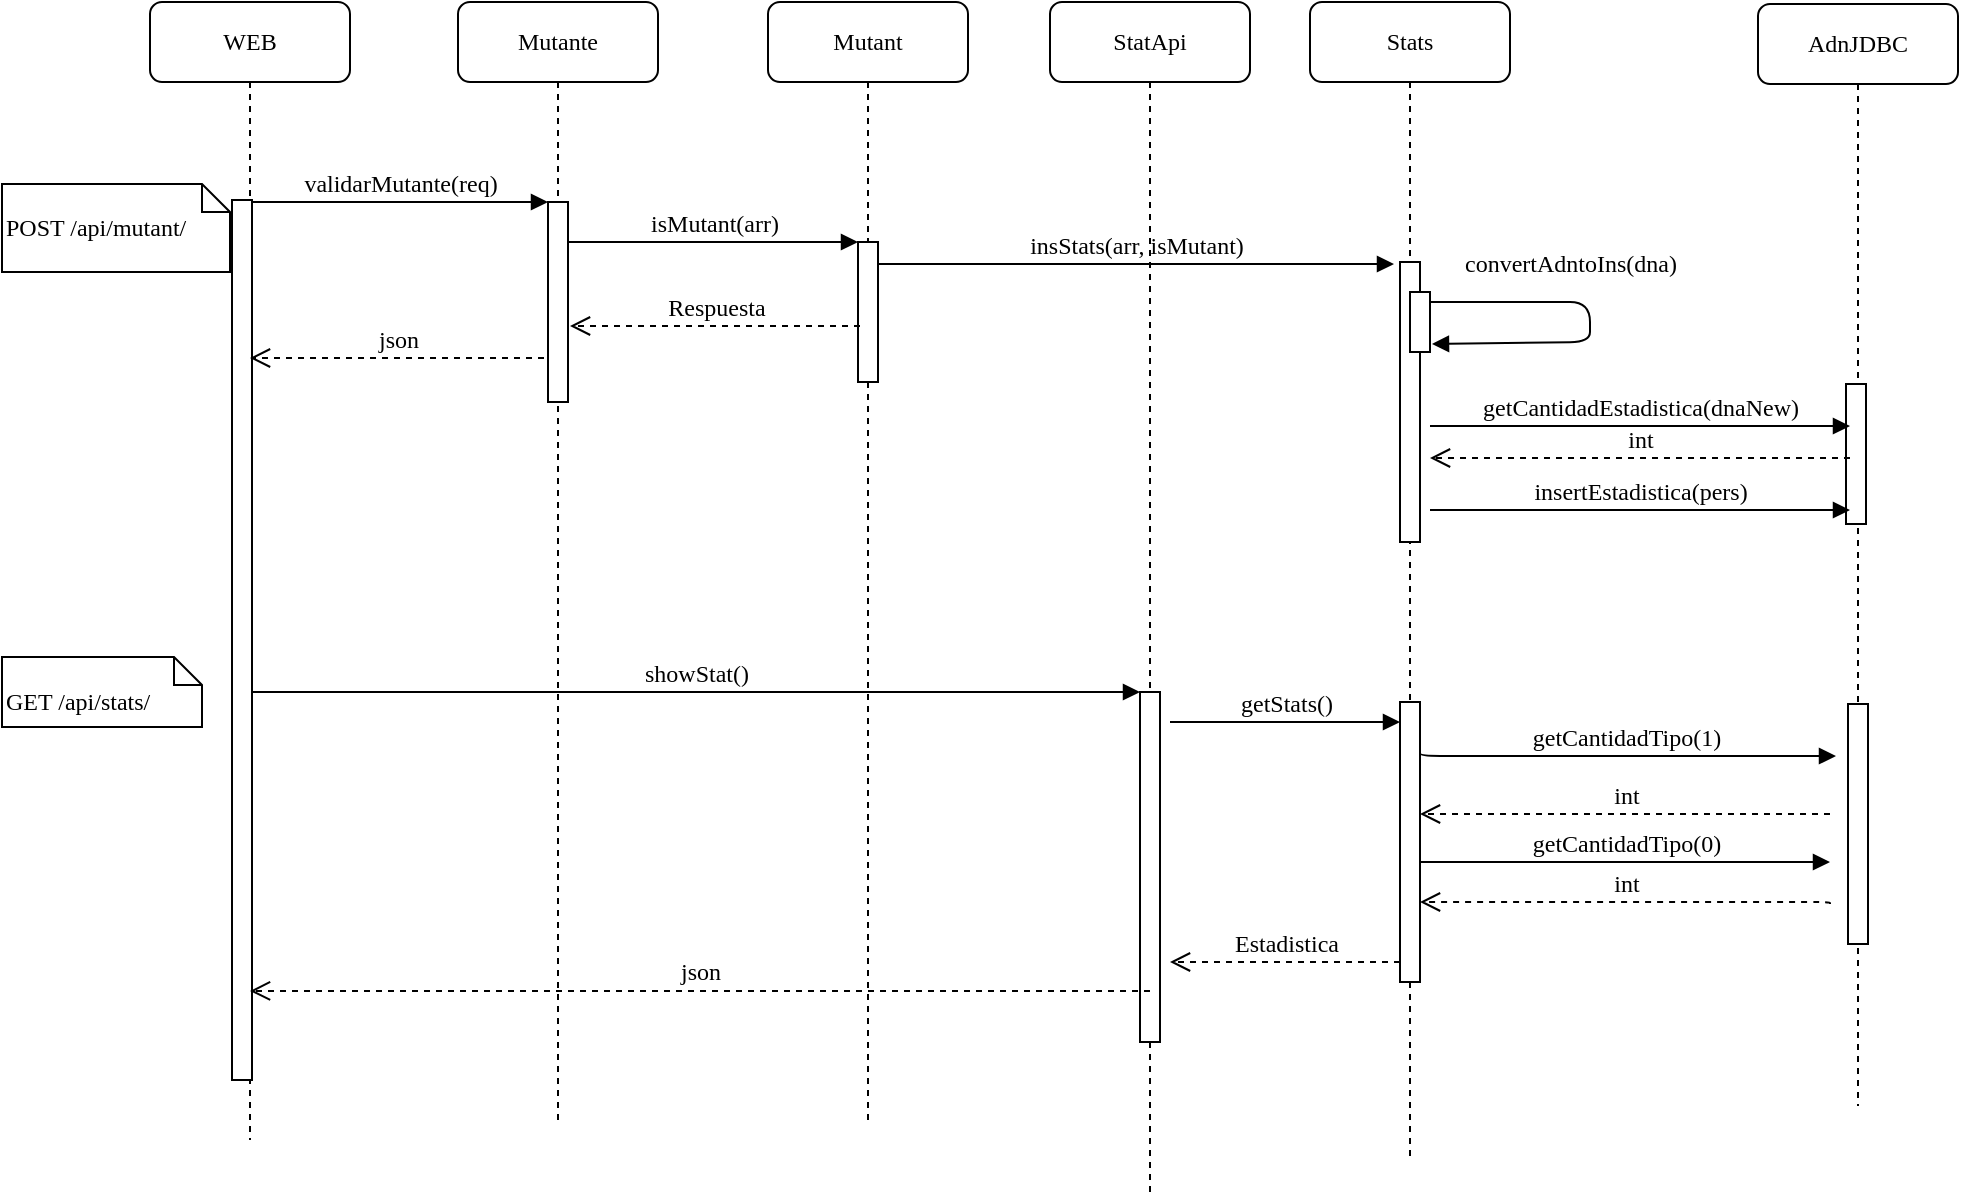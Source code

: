 <mxfile version="11.2.8" type="device" pages="1"><diagram name="Page-1" id="13e1069c-82ec-6db2-03f1-153e76fe0fe0"><mxGraphModel dx="1632" dy="589" grid="1" gridSize="10" guides="1" tooltips="1" connect="1" arrows="1" fold="1" page="1" pageScale="1" pageWidth="1100" pageHeight="850" background="#ffffff" math="0" shadow="0"><root><mxCell id="0"/><mxCell id="1" parent="0"/><mxCell id="7baba1c4bc27f4b0-2" value="Mutante" style="shape=umlLifeline;perimeter=lifelinePerimeter;whiteSpace=wrap;html=1;container=1;collapsible=0;recursiveResize=0;outlineConnect=0;rounded=1;shadow=0;comic=0;labelBackgroundColor=none;strokeColor=#000000;strokeWidth=1;fillColor=#FFFFFF;fontFamily=Verdana;fontSize=12;fontColor=#000000;align=center;" parent="1" vertex="1"><mxGeometry x="254" y="100" width="100" height="560" as="geometry"/></mxCell><mxCell id="7baba1c4bc27f4b0-10" value="" style="html=1;points=[];perimeter=orthogonalPerimeter;rounded=0;shadow=0;comic=0;labelBackgroundColor=none;strokeColor=#000000;strokeWidth=1;fillColor=#FFFFFF;fontFamily=Verdana;fontSize=12;fontColor=#000000;align=center;" parent="7baba1c4bc27f4b0-2" vertex="1"><mxGeometry x="45" y="100" width="10" height="100" as="geometry"/></mxCell><mxCell id="7baba1c4bc27f4b0-3" value="Mutant" style="shape=umlLifeline;perimeter=lifelinePerimeter;whiteSpace=wrap;html=1;container=1;collapsible=0;recursiveResize=0;outlineConnect=0;rounded=1;shadow=0;comic=0;labelBackgroundColor=none;strokeColor=#000000;strokeWidth=1;fillColor=#FFFFFF;fontFamily=Verdana;fontSize=12;fontColor=#000000;align=center;" parent="1" vertex="1"><mxGeometry x="409" y="100" width="100" height="560" as="geometry"/></mxCell><mxCell id="7baba1c4bc27f4b0-13" value="" style="html=1;points=[];perimeter=orthogonalPerimeter;rounded=0;shadow=0;comic=0;labelBackgroundColor=none;strokeColor=#000000;strokeWidth=1;fillColor=#FFFFFF;fontFamily=Verdana;fontSize=12;fontColor=#000000;align=center;" parent="7baba1c4bc27f4b0-3" vertex="1"><mxGeometry x="45" y="120" width="10" height="70" as="geometry"/></mxCell><mxCell id="7baba1c4bc27f4b0-4" value="StatApi" style="shape=umlLifeline;perimeter=lifelinePerimeter;whiteSpace=wrap;html=1;container=1;collapsible=0;recursiveResize=0;outlineConnect=0;rounded=1;shadow=0;comic=0;labelBackgroundColor=none;strokeColor=#000000;strokeWidth=1;fillColor=#FFFFFF;fontFamily=Verdana;fontSize=12;fontColor=#000000;align=center;" parent="1" vertex="1"><mxGeometry x="550" y="100" width="100" height="596" as="geometry"/></mxCell><mxCell id="7baba1c4bc27f4b0-22" value="" style="html=1;points=[];perimeter=orthogonalPerimeter;rounded=0;shadow=0;comic=0;labelBackgroundColor=none;strokeColor=#000000;strokeWidth=1;fillColor=#FFFFFF;fontFamily=Verdana;fontSize=12;fontColor=#000000;align=center;" parent="7baba1c4bc27f4b0-4" vertex="1"><mxGeometry x="45" y="345" width="10" height="175" as="geometry"/></mxCell><mxCell id="7baba1c4bc27f4b0-5" value="Stats" style="shape=umlLifeline;perimeter=lifelinePerimeter;whiteSpace=wrap;html=1;container=1;collapsible=0;recursiveResize=0;outlineConnect=0;rounded=1;shadow=0;comic=0;labelBackgroundColor=none;strokeColor=#000000;strokeWidth=1;fillColor=#FFFFFF;fontFamily=Verdana;fontSize=12;fontColor=#000000;align=center;" parent="1" vertex="1"><mxGeometry x="680" y="100" width="100" height="580" as="geometry"/></mxCell><mxCell id="7baba1c4bc27f4b0-37" value="" style="html=1;points=[];perimeter=orthogonalPerimeter;rounded=0;shadow=0;comic=0;labelBackgroundColor=none;strokeColor=#000000;strokeWidth=1;fillColor=#FFFFFF;fontFamily=Verdana;fontSize=12;fontColor=#000000;align=center;" parent="7baba1c4bc27f4b0-5" vertex="1"><mxGeometry x="45" y="350" width="10" height="140" as="geometry"/></mxCell><mxCell id="3C1lvmpE6AxyLVdhRp6n-18" value="" style="html=1;points=[];perimeter=orthogonalPerimeter;rounded=0;shadow=0;comic=0;labelBackgroundColor=none;strokeColor=#000000;strokeWidth=1;fillColor=#FFFFFF;fontFamily=Verdana;fontSize=12;fontColor=#000000;align=center;" vertex="1" parent="7baba1c4bc27f4b0-5"><mxGeometry x="45" y="130" width="10" height="140" as="geometry"/></mxCell><mxCell id="3C1lvmpE6AxyLVdhRp6n-22" value="" style="html=1;points=[];perimeter=orthogonalPerimeter;rounded=0;shadow=0;comic=0;labelBackgroundColor=none;strokeColor=#000000;strokeWidth=1;fillColor=#FFFFFF;fontFamily=Verdana;fontSize=12;fontColor=#000000;align=center;" vertex="1" parent="7baba1c4bc27f4b0-5"><mxGeometry x="50" y="145" width="10" height="30" as="geometry"/></mxCell><mxCell id="3C1lvmpE6AxyLVdhRp6n-23" value="convertAdntoIns(dna)" style="html=1;verticalAlign=bottom;endArrow=block;labelBackgroundColor=none;fontFamily=Verdana;fontSize=12;edgeStyle=elbowEdgeStyle;elbow=vertical;entryX=1.1;entryY=0.867;entryDx=0;entryDy=0;entryPerimeter=0;" edge="1" parent="7baba1c4bc27f4b0-5" source="3C1lvmpE6AxyLVdhRp6n-22" target="3C1lvmpE6AxyLVdhRp6n-22"><mxGeometry x="-0.218" y="10" relative="1" as="geometry"><mxPoint x="-206" y="140" as="sourcePoint"/><mxPoint x="120" y="140" as="targetPoint"/><Array as="points"><mxPoint x="140" y="160"/></Array><mxPoint as="offset"/></mxGeometry></mxCell><mxCell id="7baba1c4bc27f4b0-6" value="AdnJDBC" style="shape=umlLifeline;perimeter=lifelinePerimeter;whiteSpace=wrap;html=1;container=1;collapsible=0;recursiveResize=0;outlineConnect=0;rounded=1;shadow=0;comic=0;labelBackgroundColor=none;strokeColor=#000000;strokeWidth=1;fillColor=#FFFFFF;fontFamily=Verdana;fontSize=12;fontColor=#000000;align=center;" parent="1" vertex="1"><mxGeometry x="904" y="101" width="100" height="551" as="geometry"/></mxCell><mxCell id="7baba1c4bc27f4b0-25" value="" style="html=1;points=[];perimeter=orthogonalPerimeter;rounded=0;shadow=0;comic=0;labelBackgroundColor=none;strokeColor=#000000;strokeWidth=1;fillColor=#FFFFFF;fontFamily=Verdana;fontSize=12;fontColor=#000000;align=center;" parent="7baba1c4bc27f4b0-6" vertex="1"><mxGeometry x="44" y="190" width="10" height="70" as="geometry"/></mxCell><mxCell id="3C1lvmpE6AxyLVdhRp6n-28" value="" style="html=1;points=[];perimeter=orthogonalPerimeter;rounded=0;shadow=0;comic=0;labelBackgroundColor=none;strokeColor=#000000;strokeWidth=1;fillColor=#FFFFFF;fontFamily=Verdana;fontSize=12;fontColor=#000000;align=center;" vertex="1" parent="7baba1c4bc27f4b0-6"><mxGeometry x="45" y="350" width="10" height="120" as="geometry"/></mxCell><mxCell id="7baba1c4bc27f4b0-8" value="WEB" style="shape=umlLifeline;perimeter=lifelinePerimeter;whiteSpace=wrap;html=1;container=1;collapsible=0;recursiveResize=0;outlineConnect=0;rounded=1;shadow=0;comic=0;labelBackgroundColor=none;strokeColor=#000000;strokeWidth=1;fillColor=#FFFFFF;fontFamily=Verdana;fontSize=12;fontColor=#000000;align=center;" parent="1" vertex="1"><mxGeometry x="100" y="100" width="100" height="569" as="geometry"/></mxCell><mxCell id="7baba1c4bc27f4b0-9" value="" style="html=1;points=[];perimeter=orthogonalPerimeter;rounded=0;shadow=0;comic=0;labelBackgroundColor=none;strokeColor=#000000;strokeWidth=1;fillColor=#FFFFFF;fontFamily=Verdana;fontSize=12;fontColor=#000000;align=center;" parent="7baba1c4bc27f4b0-8" vertex="1"><mxGeometry x="41" y="99" width="10" height="440" as="geometry"/></mxCell><mxCell id="7baba1c4bc27f4b0-23" value="showStat()" style="html=1;verticalAlign=bottom;endArrow=block;entryX=0;entryY=0;labelBackgroundColor=none;fontFamily=Verdana;fontSize=12;" parent="1" source="7baba1c4bc27f4b0-9" target="7baba1c4bc27f4b0-22" edge="1"><mxGeometry relative="1" as="geometry"><mxPoint x="510" y="420" as="sourcePoint"/></mxGeometry></mxCell><mxCell id="7baba1c4bc27f4b0-11" value="validarMutante(req)" style="html=1;verticalAlign=bottom;endArrow=block;entryX=0;entryY=0;labelBackgroundColor=none;fontFamily=Verdana;fontSize=12;edgeStyle=elbowEdgeStyle;elbow=vertical;" parent="1" source="7baba1c4bc27f4b0-9" target="7baba1c4bc27f4b0-10" edge="1"><mxGeometry relative="1" as="geometry"><mxPoint x="220" y="190" as="sourcePoint"/></mxGeometry></mxCell><mxCell id="7baba1c4bc27f4b0-14" value="isMutant(arr)" style="html=1;verticalAlign=bottom;endArrow=block;entryX=0;entryY=0;labelBackgroundColor=none;fontFamily=Verdana;fontSize=12;edgeStyle=elbowEdgeStyle;elbow=vertical;" parent="1" source="7baba1c4bc27f4b0-10" target="7baba1c4bc27f4b0-13" edge="1"><mxGeometry relative="1" as="geometry"><mxPoint x="370" y="200" as="sourcePoint"/></mxGeometry></mxCell><mxCell id="7baba1c4bc27f4b0-40" value="&lt;br&gt;POST /api/mutant/" style="shape=note;whiteSpace=wrap;html=1;size=14;verticalAlign=top;align=left;spacingTop=-6;rounded=0;shadow=0;comic=0;labelBackgroundColor=none;strokeColor=#000000;strokeWidth=1;fillColor=#FFFFFF;fontFamily=Verdana;fontSize=12;fontColor=#000000;" parent="1" vertex="1"><mxGeometry x="26" y="191" width="114" height="44" as="geometry"/></mxCell><mxCell id="7baba1c4bc27f4b0-41" value="&lt;br&gt;GET /api/stats/" style="shape=note;whiteSpace=wrap;html=1;size=14;verticalAlign=top;align=left;spacingTop=-6;rounded=0;shadow=0;comic=0;labelBackgroundColor=none;strokeColor=#000000;strokeWidth=1;fillColor=#FFFFFF;fontFamily=Verdana;fontSize=12;fontColor=#000000;" parent="1" vertex="1"><mxGeometry x="26" y="427.5" width="100" height="35" as="geometry"/></mxCell><mxCell id="3C1lvmpE6AxyLVdhRp6n-4" value="Respuesta" style="html=1;verticalAlign=bottom;endArrow=open;dashed=1;endSize=8;labelBackgroundColor=none;fontFamily=Verdana;fontSize=12;edgeStyle=elbowEdgeStyle;elbow=horizontal;exitX=0.1;exitY=0.085;exitDx=0;exitDy=0;exitPerimeter=0;" edge="1" parent="1"><mxGeometry relative="1" as="geometry"><mxPoint x="310" y="262" as="targetPoint"/><Array as="points"><mxPoint x="400" y="261.5"/></Array><mxPoint x="455" y="262" as="sourcePoint"/></mxGeometry></mxCell><mxCell id="3C1lvmpE6AxyLVdhRp6n-6" value="json" style="html=1;verticalAlign=bottom;endArrow=open;dashed=1;endSize=8;labelBackgroundColor=none;fontFamily=Verdana;fontSize=12;edgeStyle=elbowEdgeStyle;elbow=horizontal;entryX=0.9;entryY=0.109;entryDx=0;entryDy=0;entryPerimeter=0;" edge="1" parent="1"><mxGeometry relative="1" as="geometry"><mxPoint x="150" y="278" as="targetPoint"/><Array as="points"/><mxPoint x="297" y="278" as="sourcePoint"/></mxGeometry></mxCell><mxCell id="3C1lvmpE6AxyLVdhRp6n-10" value="getStats()" style="html=1;verticalAlign=bottom;endArrow=block;labelBackgroundColor=none;fontFamily=Verdana;fontSize=12;edgeStyle=elbowEdgeStyle;elbow=vertical;" edge="1" parent="1" target="7baba1c4bc27f4b0-37"><mxGeometry relative="1" as="geometry"><mxPoint x="610" y="460" as="sourcePoint"/><mxPoint x="710" y="350" as="targetPoint"/><Array as="points"><mxPoint x="670" y="460"/></Array></mxGeometry></mxCell><mxCell id="3C1lvmpE6AxyLVdhRp6n-11" value="getCantidadTipo(1)" style="html=1;verticalAlign=bottom;endArrow=block;labelBackgroundColor=none;fontFamily=Verdana;fontSize=12;edgeStyle=elbowEdgeStyle;elbow=vertical;exitX=1;exitY=0.174;exitDx=0;exitDy=0;exitPerimeter=0;" edge="1" parent="1" source="7baba1c4bc27f4b0-37"><mxGeometry relative="1" as="geometry"><mxPoint x="770" y="362" as="sourcePoint"/><mxPoint x="943" y="477" as="targetPoint"/><Array as="points"><mxPoint x="770" y="477"/><mxPoint x="790" y="460"/><mxPoint x="800" y="510"/></Array></mxGeometry></mxCell><mxCell id="3C1lvmpE6AxyLVdhRp6n-12" value="int" style="html=1;verticalAlign=bottom;endArrow=open;dashed=1;endSize=8;labelBackgroundColor=none;fontFamily=Verdana;fontSize=12;edgeStyle=elbowEdgeStyle;elbow=vertical;" edge="1" parent="1" target="7baba1c4bc27f4b0-37"><mxGeometry relative="1" as="geometry"><mxPoint x="754" y="514" as="targetPoint"/><Array as="points"/><mxPoint x="940" y="506" as="sourcePoint"/></mxGeometry></mxCell><mxCell id="3C1lvmpE6AxyLVdhRp6n-13" value="getCantidadTipo(0)" style="html=1;verticalAlign=bottom;endArrow=block;labelBackgroundColor=none;fontFamily=Verdana;fontSize=12;edgeStyle=elbowEdgeStyle;elbow=vertical;" edge="1" parent="1"><mxGeometry relative="1" as="geometry"><mxPoint x="735" y="530" as="sourcePoint"/><mxPoint x="940" y="530" as="targetPoint"/><Array as="points"><mxPoint x="840" y="530"/></Array></mxGeometry></mxCell><mxCell id="3C1lvmpE6AxyLVdhRp6n-14" value="int" style="html=1;verticalAlign=bottom;endArrow=open;dashed=1;endSize=8;labelBackgroundColor=none;fontFamily=Verdana;fontSize=12;edgeStyle=elbowEdgeStyle;elbow=vertical;" edge="1" parent="1"><mxGeometry relative="1" as="geometry"><mxPoint x="735" y="550.5" as="targetPoint"/><Array as="points"><mxPoint x="825" y="550"/></Array><mxPoint x="940" y="551" as="sourcePoint"/></mxGeometry></mxCell><mxCell id="3C1lvmpE6AxyLVdhRp6n-15" value="Estadistica" style="html=1;verticalAlign=bottom;endArrow=open;dashed=1;endSize=8;labelBackgroundColor=none;fontFamily=Verdana;fontSize=12;edgeStyle=elbowEdgeStyle;elbow=vertical;" edge="1" parent="1"><mxGeometry relative="1" as="geometry"><mxPoint x="610" y="580" as="targetPoint"/><Array as="points"><mxPoint x="700" y="580"/><mxPoint x="680" y="460"/></Array><mxPoint x="725" y="580" as="sourcePoint"/></mxGeometry></mxCell><mxCell id="3C1lvmpE6AxyLVdhRp6n-16" value="json" style="html=1;verticalAlign=bottom;endArrow=open;dashed=1;endSize=8;labelBackgroundColor=none;fontFamily=Verdana;fontSize=12;edgeStyle=elbowEdgeStyle;elbow=horizontal;exitX=0.5;exitY=0.854;exitDx=0;exitDy=0;exitPerimeter=0;" edge="1" parent="1" source="7baba1c4bc27f4b0-22"><mxGeometry relative="1" as="geometry"><mxPoint x="150" y="595" as="targetPoint"/><Array as="points"><mxPoint x="150" y="595"/></Array><mxPoint x="550" y="610" as="sourcePoint"/></mxGeometry></mxCell><mxCell id="3C1lvmpE6AxyLVdhRp6n-24" value="getCantidadEstadistica(dnaNew)" style="html=1;verticalAlign=bottom;endArrow=block;labelBackgroundColor=none;fontFamily=Verdana;fontSize=12;edgeStyle=elbowEdgeStyle;elbow=vertical;exitX=1.5;exitY=0.586;exitDx=0;exitDy=0;exitPerimeter=0;" edge="1" parent="1" source="3C1lvmpE6AxyLVdhRp6n-18"><mxGeometry relative="1" as="geometry"><mxPoint x="749" y="313" as="sourcePoint"/><mxPoint x="950" y="312" as="targetPoint"/><Array as="points"/></mxGeometry></mxCell><mxCell id="3C1lvmpE6AxyLVdhRp6n-25" value="int" style="html=1;verticalAlign=bottom;endArrow=open;dashed=1;endSize=8;labelBackgroundColor=none;fontFamily=Verdana;fontSize=12;edgeStyle=elbowEdgeStyle;elbow=vertical;" edge="1" parent="1"><mxGeometry relative="1" as="geometry"><mxPoint x="740" y="328" as="targetPoint"/><Array as="points"/><mxPoint x="950" y="328" as="sourcePoint"/></mxGeometry></mxCell><mxCell id="3C1lvmpE6AxyLVdhRp6n-27" value="insertEstadistica(pers)" style="html=1;verticalAlign=bottom;endArrow=block;labelBackgroundColor=none;fontFamily=Verdana;fontSize=12;edgeStyle=elbowEdgeStyle;elbow=vertical;" edge="1" parent="1"><mxGeometry relative="1" as="geometry"><mxPoint x="740" y="354" as="sourcePoint"/><mxPoint x="950" y="354" as="targetPoint"/><Array as="points"><mxPoint x="850" y="354"/></Array></mxGeometry></mxCell><mxCell id="3C1lvmpE6AxyLVdhRp6n-21" value="insStats(arr, isMutant)" style="html=1;verticalAlign=bottom;endArrow=block;labelBackgroundColor=none;fontFamily=Verdana;fontSize=12;edgeStyle=elbowEdgeStyle;elbow=vertical;entryX=-0.3;entryY=0.007;entryDx=0;entryDy=0;entryPerimeter=0;" edge="1" parent="1" source="7baba1c4bc27f4b0-13" target="3C1lvmpE6AxyLVdhRp6n-18"><mxGeometry relative="1" as="geometry"><mxPoint x="480" y="228.5" as="sourcePoint"/><mxPoint x="710" y="229.5" as="targetPoint"/><Array as="points"><mxPoint x="690" y="231"/><mxPoint x="520" y="229"/><mxPoint x="670" y="235"/></Array></mxGeometry></mxCell></root></mxGraphModel></diagram></mxfile>